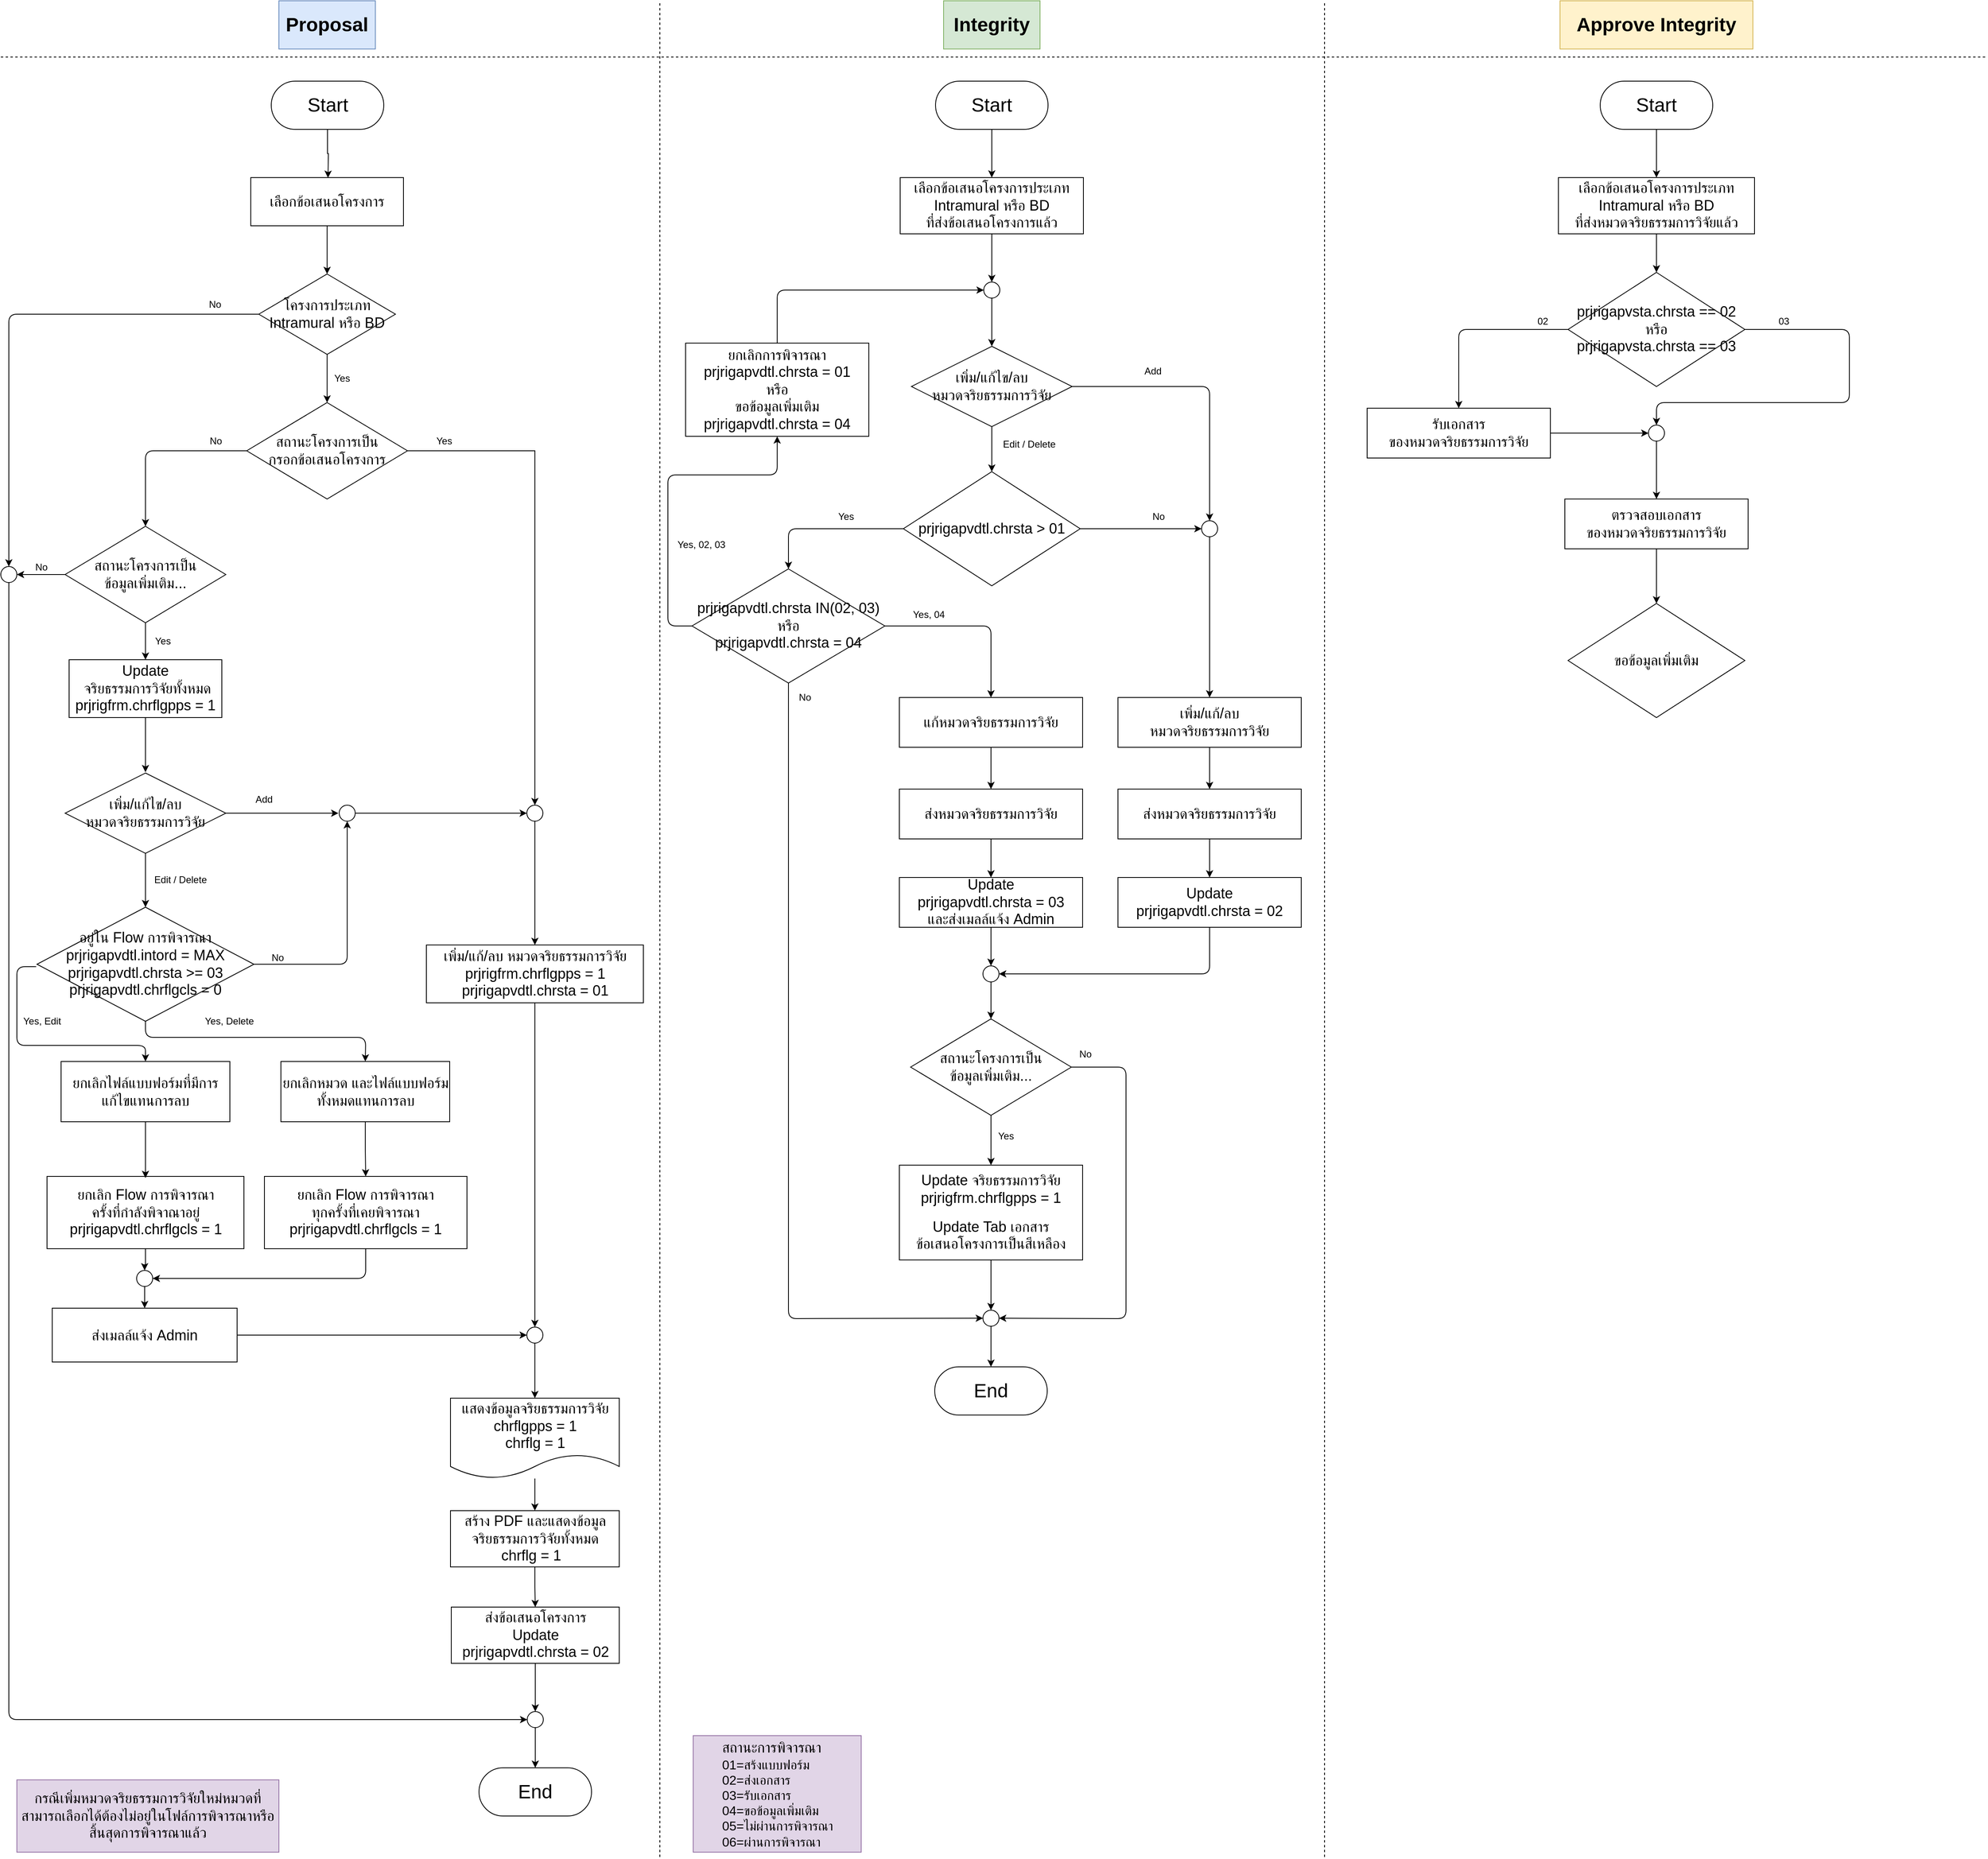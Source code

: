 <mxfile pages="1" version="11.2.5" type="github"><diagram id="XheSabc6A_l0cQ8eEB0v" name="Page-1"><mxGraphModel dx="2500" dy="-290" grid="1" gridSize="10" guides="1" tooltips="1" connect="1" arrows="1" fold="1" page="1" pageScale="1" pageWidth="827" pageHeight="1169" math="0" shadow="0"><root><mxCell id="0"/><mxCell id="1" parent="0"/><mxCell id="-QVgNR0uKfn1cdl9VYep-1" value="&lt;h1&gt;Proposal&lt;/h1&gt;" style="rounded=0;whiteSpace=wrap;html=1;fillColor=#dae8fc;strokeColor=#6c8ebf;" parent="1" vertex="1"><mxGeometry x="-474" y="1180" width="120" height="60" as="geometry"/></mxCell><mxCell id="-QVgNR0uKfn1cdl9VYep-3" value="&lt;h1&gt;Integrity&lt;/h1&gt;" style="rounded=0;whiteSpace=wrap;html=1;fillColor=#d5e8d4;strokeColor=#82b366;" parent="1" vertex="1"><mxGeometry x="353" y="1180" width="120" height="60" as="geometry"/></mxCell><mxCell id="-QVgNR0uKfn1cdl9VYep-4" value="" style="endArrow=none;dashed=1;html=1;" parent="1" edge="1"><mxGeometry width="50" height="50" relative="1" as="geometry"><mxPoint x="-820" y="1250" as="sourcePoint"/><mxPoint x="1650" y="1250" as="targetPoint"/></mxGeometry></mxCell><mxCell id="-QVgNR0uKfn1cdl9VYep-5" value="" style="endArrow=none;dashed=1;html=1;" parent="1" edge="1"><mxGeometry width="50" height="50" relative="1" as="geometry"><mxPoint y="3490" as="sourcePoint"/><mxPoint y="1180" as="targetPoint"/></mxGeometry></mxCell><mxCell id="-QVgNR0uKfn1cdl9VYep-10" value="" style="edgeStyle=orthogonalEdgeStyle;rounded=0;orthogonalLoop=1;jettySize=auto;html=1;" parent="1" source="-QVgNR0uKfn1cdl9VYep-6" edge="1"><mxGeometry relative="1" as="geometry"><mxPoint x="-412.941" y="1400.329" as="targetPoint"/></mxGeometry></mxCell><mxCell id="-QVgNR0uKfn1cdl9VYep-6" value="&lt;font style=&quot;font-size: 24px&quot;&gt;Start&lt;/font&gt;" style="rounded=1;whiteSpace=wrap;html=1;arcSize=50;" parent="1" vertex="1"><mxGeometry x="-483.5" y="1280" width="140" height="60" as="geometry"/></mxCell><mxCell id="-QVgNR0uKfn1cdl9VYep-19" value="" style="edgeStyle=orthogonalEdgeStyle;rounded=0;orthogonalLoop=1;jettySize=auto;html=1;" parent="1" source="-QVgNR0uKfn1cdl9VYep-15" target="-QVgNR0uKfn1cdl9VYep-18" edge="1"><mxGeometry relative="1" as="geometry"/></mxCell><mxCell id="-QVgNR0uKfn1cdl9VYep-15" value="&lt;font style=&quot;font-size: 18px&quot;&gt;โครงการประเภท&lt;br&gt;Intramural หรือ BD&lt;/font&gt;" style="rhombus;whiteSpace=wrap;html=1;" parent="1" vertex="1"><mxGeometry x="-499" y="1520" width="170" height="100" as="geometry"/></mxCell><mxCell id="-QVgNR0uKfn1cdl9VYep-17" value="" style="edgeStyle=orthogonalEdgeStyle;rounded=0;orthogonalLoop=1;jettySize=auto;html=1;" parent="1" source="-QVgNR0uKfn1cdl9VYep-16" target="-QVgNR0uKfn1cdl9VYep-15" edge="1"><mxGeometry relative="1" as="geometry"/></mxCell><mxCell id="-QVgNR0uKfn1cdl9VYep-16" value="&lt;font style=&quot;font-size: 18px&quot;&gt;เลือกข้อเสนอโครงการ&lt;/font&gt;" style="rounded=0;whiteSpace=wrap;html=1;" parent="1" vertex="1"><mxGeometry x="-509" y="1400" width="190" height="60" as="geometry"/></mxCell><mxCell id="-QVgNR0uKfn1cdl9VYep-22" value="" style="edgeStyle=orthogonalEdgeStyle;rounded=0;orthogonalLoop=1;jettySize=auto;html=1;entryX=0.5;entryY=0;entryDx=0;entryDy=0;exitX=1;exitY=0.5;exitDx=0;exitDy=0;" parent="1" source="-QVgNR0uKfn1cdl9VYep-18" target="-QVgNR0uKfn1cdl9VYep-77" edge="1"><mxGeometry relative="1" as="geometry"><mxPoint x="-414" y="1860" as="targetPoint"/></mxGeometry></mxCell><mxCell id="-QVgNR0uKfn1cdl9VYep-18" value="&lt;font style=&quot;font-size: 18px&quot;&gt;สถานะโครงการเป็น&lt;br&gt;กรอกข้อเสนอโครงการ&lt;br&gt;&lt;/font&gt;" style="rhombus;whiteSpace=wrap;html=1;" parent="1" vertex="1"><mxGeometry x="-514" y="1680" width="200" height="120" as="geometry"/></mxCell><mxCell id="-QVgNR0uKfn1cdl9VYep-20" value="Yes" style="text;html=1;resizable=0;points=[];autosize=1;align=left;verticalAlign=top;spacingTop=-4;" parent="1" vertex="1"><mxGeometry x="-407" y="1640" width="40" height="20" as="geometry"/></mxCell><mxCell id="-QVgNR0uKfn1cdl9VYep-84" value="" style="edgeStyle=orthogonalEdgeStyle;rounded=0;orthogonalLoop=1;jettySize=auto;html=1;entryX=0.5;entryY=0;entryDx=0;entryDy=0;" parent="1" source="-QVgNR0uKfn1cdl9VYep-21" target="-QVgNR0uKfn1cdl9VYep-82" edge="1"><mxGeometry relative="1" as="geometry"><mxPoint x="-155.5" y="2392" as="targetPoint"/></mxGeometry></mxCell><mxCell id="-QVgNR0uKfn1cdl9VYep-21" value="&lt;span style=&quot;font-size: 18px&quot;&gt;เพิ่ม/แก้/ลบ หมวดจริยธรรมการวิจัย&lt;/span&gt;&lt;br&gt;&lt;span style=&quot;font-size: 18px&quot;&gt;prjrigfrm.chrflgpps = 1&lt;/span&gt;&lt;br&gt;&lt;span style=&quot;font-size: 18px&quot;&gt;prjrigapvdtl.chrsta = 01&lt;/span&gt;" style="rounded=0;whiteSpace=wrap;html=1;" parent="1" vertex="1"><mxGeometry x="-290.5" y="2355" width="270" height="72" as="geometry"/></mxCell><mxCell id="-QVgNR0uKfn1cdl9VYep-23" value="Yes" style="text;html=1;resizable=0;points=[];autosize=1;align=left;verticalAlign=top;spacingTop=-4;" parent="1" vertex="1"><mxGeometry x="-280" y="1718" width="40" height="20" as="geometry"/></mxCell><mxCell id="-QVgNR0uKfn1cdl9VYep-49" value="" style="edgeStyle=orthogonalEdgeStyle;rounded=0;orthogonalLoop=1;jettySize=auto;html=1;" parent="1" source="-QVgNR0uKfn1cdl9VYep-24" target="-QVgNR0uKfn1cdl9VYep-46" edge="1"><mxGeometry relative="1" as="geometry"/></mxCell><mxCell id="-QVgNR0uKfn1cdl9VYep-24" value="&lt;span style=&quot;font-size: 18px&quot;&gt;สร้าง PDF และแสดงข้อมูล&lt;br&gt;จริยธรรมการวิจัยทั้งหมด&lt;br&gt;chrflg = 1&amp;nbsp;&amp;nbsp;&lt;/span&gt;&lt;span style=&quot;font-size: 18px&quot;&gt;&lt;br&gt;&lt;/span&gt;" style="rounded=0;whiteSpace=wrap;html=1;" parent="1" vertex="1"><mxGeometry x="-260.5" y="3059" width="210" height="70" as="geometry"/></mxCell><mxCell id="-QVgNR0uKfn1cdl9VYep-32" value="" style="edgeStyle=orthogonalEdgeStyle;rounded=0;orthogonalLoop=1;jettySize=auto;html=1;" parent="1" source="-QVgNR0uKfn1cdl9VYep-27" target="-QVgNR0uKfn1cdl9VYep-31" edge="1"><mxGeometry relative="1" as="geometry"/></mxCell><mxCell id="-QVgNR0uKfn1cdl9VYep-36" value="" style="edgeStyle=orthogonalEdgeStyle;rounded=0;orthogonalLoop=1;jettySize=auto;html=1;" parent="1" source="-QVgNR0uKfn1cdl9VYep-27" target="-QVgNR0uKfn1cdl9VYep-33" edge="1"><mxGeometry relative="1" as="geometry"/></mxCell><mxCell id="-QVgNR0uKfn1cdl9VYep-27" value="&lt;font style=&quot;font-size: 18px&quot;&gt;สถานะโครงการเป็น&lt;br&gt;ข้อมูลเพิ่มเติม...&lt;br&gt;&lt;/font&gt;" style="rhombus;whiteSpace=wrap;html=1;" parent="1" vertex="1"><mxGeometry x="-740" y="1834" width="200" height="120" as="geometry"/></mxCell><mxCell id="-QVgNR0uKfn1cdl9VYep-29" value="" style="endArrow=classic;html=1;exitX=0;exitY=0.5;exitDx=0;exitDy=0;entryX=0.5;entryY=0;entryDx=0;entryDy=0;" parent="1" source="-QVgNR0uKfn1cdl9VYep-18" target="-QVgNR0uKfn1cdl9VYep-27" edge="1"><mxGeometry width="50" height="50" relative="1" as="geometry"><mxPoint x="-520" y="1740" as="sourcePoint"/><mxPoint x="-770" y="2350" as="targetPoint"/><Array as="points"><mxPoint x="-640" y="1740"/></Array></mxGeometry></mxCell><mxCell id="-QVgNR0uKfn1cdl9VYep-30" value="No" style="text;html=1;resizable=0;points=[];autosize=1;align=left;verticalAlign=top;spacingTop=-4;" parent="1" vertex="1"><mxGeometry x="-562" y="1718" width="30" height="20" as="geometry"/></mxCell><mxCell id="-QVgNR0uKfn1cdl9VYep-56" value="" style="edgeStyle=orthogonalEdgeStyle;rounded=0;orthogonalLoop=1;jettySize=auto;html=1;" parent="1" source="-QVgNR0uKfn1cdl9VYep-31" edge="1"><mxGeometry relative="1" as="geometry"><mxPoint x="-640" y="2140" as="targetPoint"/></mxGeometry></mxCell><mxCell id="-QVgNR0uKfn1cdl9VYep-31" value="&lt;span style=&quot;font-size: 18px&quot;&gt;Update&lt;br&gt;&amp;nbsp;จริยธรรมการวิจัยทั้งหมด&lt;br&gt;&lt;/span&gt;&lt;span style=&quot;font-size: 18px&quot;&gt;prjrigfrm.&lt;/span&gt;&lt;span style=&quot;font-size: 18px&quot;&gt;chrflgpps = 1&lt;/span&gt;&lt;span style=&quot;font-size: 18px&quot;&gt;&lt;br&gt;&lt;/span&gt;" style="rounded=0;whiteSpace=wrap;html=1;" parent="1" vertex="1"><mxGeometry x="-735" y="2000" width="190" height="72" as="geometry"/></mxCell><mxCell id="-QVgNR0uKfn1cdl9VYep-33" value="" style="ellipse;whiteSpace=wrap;html=1;aspect=fixed;" parent="1" vertex="1"><mxGeometry x="-820" y="1884" width="20" height="20" as="geometry"/></mxCell><mxCell id="-QVgNR0uKfn1cdl9VYep-34" value="" style="endArrow=classic;html=1;exitX=0;exitY=0.5;exitDx=0;exitDy=0;entryX=0.5;entryY=0;entryDx=0;entryDy=0;" parent="1" source="-QVgNR0uKfn1cdl9VYep-15" target="-QVgNR0uKfn1cdl9VYep-33" edge="1"><mxGeometry width="50" height="50" relative="1" as="geometry"><mxPoint x="-750" y="1685" as="sourcePoint"/><mxPoint x="-700" y="1635" as="targetPoint"/><Array as="points"><mxPoint x="-810" y="1570"/></Array></mxGeometry></mxCell><mxCell id="-QVgNR0uKfn1cdl9VYep-35" value="No" style="text;html=1;resizable=0;points=[];autosize=1;align=left;verticalAlign=top;spacingTop=-4;" parent="1" vertex="1"><mxGeometry x="-563" y="1548" width="30" height="20" as="geometry"/></mxCell><mxCell id="-QVgNR0uKfn1cdl9VYep-37" value="No" style="text;html=1;resizable=0;points=[];autosize=1;align=left;verticalAlign=top;spacingTop=-4;" parent="1" vertex="1"><mxGeometry x="-779" y="1875" width="30" height="20" as="geometry"/></mxCell><mxCell id="-QVgNR0uKfn1cdl9VYep-45" value="Yes" style="text;html=1;resizable=0;points=[];autosize=1;align=left;verticalAlign=top;spacingTop=-4;" parent="1" vertex="1"><mxGeometry x="-630" y="1967" width="40" height="20" as="geometry"/></mxCell><mxCell id="-QVgNR0uKfn1cdl9VYep-51" value="" style="edgeStyle=orthogonalEdgeStyle;rounded=0;orthogonalLoop=1;jettySize=auto;html=1;entryX=0.5;entryY=0;entryDx=0;entryDy=0;" parent="1" source="-QVgNR0uKfn1cdl9VYep-46" target="-QVgNR0uKfn1cdl9VYep-52" edge="1"><mxGeometry relative="1" as="geometry"><mxPoint x="-156.5" y="3309" as="targetPoint"/></mxGeometry></mxCell><mxCell id="-QVgNR0uKfn1cdl9VYep-46" value="&lt;span style=&quot;font-size: 18px&quot;&gt;ส่งข้อเสนอโครงการ&lt;br&gt;&lt;/span&gt;&lt;span style=&quot;font-size: 18px&quot;&gt;Update &lt;br&gt;prjrigapvdtl.&lt;/span&gt;&lt;span style=&quot;font-size: 18px&quot;&gt;chrsta = 02&lt;/span&gt;&lt;span style=&quot;font-size: 18px&quot;&gt;&lt;br&gt;&lt;/span&gt;" style="rounded=0;whiteSpace=wrap;html=1;" parent="1" vertex="1"><mxGeometry x="-259.5" y="3179" width="209" height="70" as="geometry"/></mxCell><mxCell id="-QVgNR0uKfn1cdl9VYep-48" value="" style="edgeStyle=orthogonalEdgeStyle;rounded=0;orthogonalLoop=1;jettySize=auto;html=1;" parent="1" source="-QVgNR0uKfn1cdl9VYep-47" target="-QVgNR0uKfn1cdl9VYep-24" edge="1"><mxGeometry relative="1" as="geometry"/></mxCell><mxCell id="-QVgNR0uKfn1cdl9VYep-47" value="&lt;font style=&quot;font-size: 18px&quot;&gt;&lt;font&gt;แสดงข้อมูลจริยธรรมการวิจัย&lt;br&gt;&lt;/font&gt;chrflgpps = 1&lt;br&gt;chrflg = 1&lt;/font&gt;" style="shape=document;whiteSpace=wrap;html=1;boundedLbl=1;" parent="1" vertex="1"><mxGeometry x="-260.5" y="2919" width="210" height="100" as="geometry"/></mxCell><mxCell id="-QVgNR0uKfn1cdl9VYep-50" value="&lt;font style=&quot;font-size: 24px&quot;&gt;End&lt;/font&gt;" style="rounded=1;whiteSpace=wrap;html=1;arcSize=50;" parent="1" vertex="1"><mxGeometry x="-225" y="3379" width="140" height="60" as="geometry"/></mxCell><mxCell id="-QVgNR0uKfn1cdl9VYep-53" value="" style="edgeStyle=orthogonalEdgeStyle;rounded=0;orthogonalLoop=1;jettySize=auto;html=1;" parent="1" source="-QVgNR0uKfn1cdl9VYep-52" target="-QVgNR0uKfn1cdl9VYep-50" edge="1"><mxGeometry relative="1" as="geometry"/></mxCell><mxCell id="-QVgNR0uKfn1cdl9VYep-52" value="" style="ellipse;whiteSpace=wrap;html=1;aspect=fixed;" parent="1" vertex="1"><mxGeometry x="-165" y="3309" width="20" height="20" as="geometry"/></mxCell><mxCell id="-QVgNR0uKfn1cdl9VYep-59" value="" style="edgeStyle=orthogonalEdgeStyle;rounded=0;orthogonalLoop=1;jettySize=auto;html=1;" parent="1" source="-QVgNR0uKfn1cdl9VYep-57" edge="1"><mxGeometry relative="1" as="geometry"><mxPoint x="-640" y="2308" as="targetPoint"/></mxGeometry></mxCell><mxCell id="-QVgNR0uKfn1cdl9VYep-79" value="" style="edgeStyle=orthogonalEdgeStyle;rounded=0;orthogonalLoop=1;jettySize=auto;html=1;" parent="1" source="-QVgNR0uKfn1cdl9VYep-57" edge="1"><mxGeometry relative="1" as="geometry"><mxPoint x="-400" y="2191" as="targetPoint"/></mxGeometry></mxCell><mxCell id="-QVgNR0uKfn1cdl9VYep-57" value="&lt;font style=&quot;font-size: 18px&quot;&gt;เพิ่ม/แก้ไข/ลบ &lt;br&gt;หมวดจริยธรรมการวิจัย&lt;br&gt;&lt;/font&gt;" style="rhombus;whiteSpace=wrap;html=1;" parent="1" vertex="1"><mxGeometry x="-740" y="2141" width="200" height="100" as="geometry"/></mxCell><mxCell id="-QVgNR0uKfn1cdl9VYep-60" value="Edit / Delete" style="text;html=1;resizable=0;points=[];autosize=1;align=left;verticalAlign=top;spacingTop=-4;" parent="1" vertex="1"><mxGeometry x="-631" y="2264" width="80" height="20" as="geometry"/></mxCell><mxCell id="-QVgNR0uKfn1cdl9VYep-61" value="&lt;font style=&quot;font-size: 18px&quot;&gt;อยู่ใน Flow การพิจารณา&lt;br&gt;prjrigapvdtl.intord = MAX&lt;br&gt;prjrigapvdtl.chrsta &amp;gt;= 03&lt;br&gt;prjrigapvdtl.chrflgcls = 0&lt;br&gt;&lt;/font&gt;" style="rhombus;whiteSpace=wrap;html=1;" parent="1" vertex="1"><mxGeometry x="-775" y="2308" width="270" height="142" as="geometry"/></mxCell><mxCell id="-QVgNR0uKfn1cdl9VYep-62" value="&lt;span style=&quot;font-size: 18px&quot;&gt;ยกเลิกไฟล์แบบฟอร์มที่มีการแก้ไขแทนการลบ&lt;br&gt;&lt;/span&gt;" style="rounded=0;whiteSpace=wrap;html=1;" parent="1" vertex="1"><mxGeometry x="-745" y="2500" width="210" height="75" as="geometry"/></mxCell><mxCell id="0qX_IZORo3dHoUo4TGGO-122" value="" style="edgeStyle=orthogonalEdgeStyle;rounded=0;orthogonalLoop=1;jettySize=auto;html=1;entryX=0.5;entryY=0;entryDx=0;entryDy=0;" parent="1" source="-QVgNR0uKfn1cdl9VYep-64" target="0qX_IZORo3dHoUo4TGGO-119" edge="1"><mxGeometry relative="1" as="geometry"><mxPoint x="-640" y="2813" as="targetPoint"/></mxGeometry></mxCell><mxCell id="-QVgNR0uKfn1cdl9VYep-64" value="&lt;span style=&quot;font-size: 18px&quot;&gt;ยกเลิก Flow การพิจารณา&lt;br&gt;ครั้งที่กำลังพิจาณาอยู่&lt;br&gt;&lt;/span&gt;&lt;font style=&quot;font-size: 18px&quot;&gt;prjrigapvdtl&lt;/font&gt;&lt;span style=&quot;font-size: 18px&quot;&gt;.chrflgcls = 1&lt;/span&gt;&lt;span style=&quot;font-size: 18px&quot;&gt;&lt;br&gt;&lt;/span&gt;" style="rounded=0;whiteSpace=wrap;html=1;" parent="1" vertex="1"><mxGeometry x="-762.5" y="2643" width="245" height="90" as="geometry"/></mxCell><mxCell id="-QVgNR0uKfn1cdl9VYep-69" value="Yes, Edit" style="text;html=1;resizable=0;points=[];autosize=1;align=left;verticalAlign=top;spacingTop=-4;" parent="1" vertex="1"><mxGeometry x="-794" y="2440" width="60" height="20" as="geometry"/></mxCell><mxCell id="-QVgNR0uKfn1cdl9VYep-74" value="" style="edgeStyle=orthogonalEdgeStyle;rounded=0;orthogonalLoop=1;jettySize=auto;html=1;entryX=0.5;entryY=0;entryDx=0;entryDy=0;" parent="1" source="-QVgNR0uKfn1cdl9VYep-70" target="0qX_IZORo3dHoUo4TGGO-116" edge="1"><mxGeometry relative="1" as="geometry"><mxPoint x="-387.5" y="2635" as="targetPoint"/></mxGeometry></mxCell><mxCell id="-QVgNR0uKfn1cdl9VYep-70" value="&lt;span style=&quot;font-size: 18px&quot;&gt;ยกเลิกหมวด และไฟล์แบบฟอร์มทั้งหมดแทนการลบ&lt;br&gt;&lt;/span&gt;" style="rounded=0;whiteSpace=wrap;html=1;" parent="1" vertex="1"><mxGeometry x="-471.5" y="2500" width="210" height="75" as="geometry"/></mxCell><mxCell id="-QVgNR0uKfn1cdl9VYep-71" value="" style="endArrow=classic;html=1;exitX=0.5;exitY=1;exitDx=0;exitDy=0;entryX=0.5;entryY=0;entryDx=0;entryDy=0;" parent="1" source="-QVgNR0uKfn1cdl9VYep-61" target="-QVgNR0uKfn1cdl9VYep-70" edge="1"><mxGeometry width="50" height="50" relative="1" as="geometry"><mxPoint x="-139.5" y="2525" as="sourcePoint"/><mxPoint x="-89.5" y="2475" as="targetPoint"/><Array as="points"><mxPoint x="-640" y="2470"/><mxPoint x="-366" y="2470"/></Array></mxGeometry></mxCell><mxCell id="-QVgNR0uKfn1cdl9VYep-72" value="Yes, Delete" style="text;html=1;resizable=0;points=[];autosize=1;align=left;verticalAlign=top;spacingTop=-4;" parent="1" vertex="1"><mxGeometry x="-568" y="2440" width="80" height="20" as="geometry"/></mxCell><mxCell id="-QVgNR0uKfn1cdl9VYep-76" value="" style="endArrow=classic;html=1;exitX=0.5;exitY=1;exitDx=0;exitDy=0;" parent="1" source="-QVgNR0uKfn1cdl9VYep-62" edge="1"><mxGeometry width="50" height="50" relative="1" as="geometry"><mxPoint x="-573" y="2685" as="sourcePoint"/><mxPoint x="-640" y="2645" as="targetPoint"/><Array as="points"><mxPoint x="-640" y="2645"/></Array></mxGeometry></mxCell><mxCell id="-QVgNR0uKfn1cdl9VYep-77" value="" style="ellipse;whiteSpace=wrap;html=1;aspect=fixed;" parent="1" vertex="1"><mxGeometry x="-165.5" y="2181" width="20" height="20" as="geometry"/></mxCell><mxCell id="-QVgNR0uKfn1cdl9VYep-81" value="Add" style="text;html=1;resizable=0;points=[];autosize=1;align=left;verticalAlign=top;spacingTop=-4;" parent="1" vertex="1"><mxGeometry x="-505" y="2164" width="40" height="20" as="geometry"/></mxCell><mxCell id="-QVgNR0uKfn1cdl9VYep-87" value="" style="edgeStyle=orthogonalEdgeStyle;rounded=0;orthogonalLoop=1;jettySize=auto;html=1;" parent="1" source="-QVgNR0uKfn1cdl9VYep-82" target="-QVgNR0uKfn1cdl9VYep-47" edge="1"><mxGeometry relative="1" as="geometry"/></mxCell><mxCell id="-QVgNR0uKfn1cdl9VYep-82" value="" style="ellipse;whiteSpace=wrap;html=1;aspect=fixed;" parent="1" vertex="1"><mxGeometry x="-165.5" y="2830.5" width="20" height="20" as="geometry"/></mxCell><mxCell id="-QVgNR0uKfn1cdl9VYep-90" value="" style="endArrow=classic;html=1;entryX=0.5;entryY=0;entryDx=0;entryDy=0;" parent="1" target="-QVgNR0uKfn1cdl9VYep-62" edge="1"><mxGeometry width="50" height="50" relative="1" as="geometry"><mxPoint x="-776" y="2382" as="sourcePoint"/><mxPoint x="-685" y="2645" as="targetPoint"/><Array as="points"><mxPoint x="-800" y="2382"/><mxPoint x="-800" y="2480"/><mxPoint x="-640" y="2480"/></Array></mxGeometry></mxCell><mxCell id="-QVgNR0uKfn1cdl9VYep-92" value="" style="ellipse;whiteSpace=wrap;html=1;aspect=fixed;" parent="1" vertex="1"><mxGeometry x="-399" y="2181" width="20" height="20" as="geometry"/></mxCell><mxCell id="-QVgNR0uKfn1cdl9VYep-93" value="" style="endArrow=classic;html=1;exitX=1;exitY=0.5;exitDx=0;exitDy=0;entryX=0.5;entryY=1;entryDx=0;entryDy=0;" parent="1" source="-QVgNR0uKfn1cdl9VYep-61" target="-QVgNR0uKfn1cdl9VYep-92" edge="1"><mxGeometry width="50" height="50" relative="1" as="geometry"><mxPoint x="-250" y="2610" as="sourcePoint"/><mxPoint x="-200" y="2560" as="targetPoint"/><Array as="points"><mxPoint x="-389" y="2379"/></Array></mxGeometry></mxCell><mxCell id="-QVgNR0uKfn1cdl9VYep-94" value="" style="endArrow=classic;html=1;exitX=1;exitY=0.5;exitDx=0;exitDy=0;entryX=0;entryY=0.5;entryDx=0;entryDy=0;" parent="1" source="-QVgNR0uKfn1cdl9VYep-92" target="-QVgNR0uKfn1cdl9VYep-77" edge="1"><mxGeometry width="50" height="50" relative="1" as="geometry"><mxPoint x="-319" y="2061" as="sourcePoint"/><mxPoint x="-269" y="2011" as="targetPoint"/></mxGeometry></mxCell><mxCell id="-QVgNR0uKfn1cdl9VYep-95" value="No" style="text;html=1;resizable=0;points=[];autosize=1;align=left;verticalAlign=top;spacingTop=-4;" parent="1" vertex="1"><mxGeometry x="-485" y="2361" width="30" height="20" as="geometry"/></mxCell><mxCell id="0qX_IZORo3dHoUo4TGGO-3" value="" style="edgeStyle=orthogonalEdgeStyle;rounded=0;orthogonalLoop=1;jettySize=auto;html=1;" parent="1" source="0qX_IZORo3dHoUo4TGGO-1" target="0qX_IZORo3dHoUo4TGGO-2" edge="1"><mxGeometry relative="1" as="geometry"/></mxCell><mxCell id="0qX_IZORo3dHoUo4TGGO-1" value="&lt;font style=&quot;font-size: 24px&quot;&gt;Start&lt;/font&gt;" style="rounded=1;whiteSpace=wrap;html=1;arcSize=50;" parent="1" vertex="1"><mxGeometry x="343" y="1280" width="140" height="60" as="geometry"/></mxCell><mxCell id="0qX_IZORo3dHoUo4TGGO-5" value="" style="edgeStyle=orthogonalEdgeStyle;rounded=0;orthogonalLoop=1;jettySize=auto;html=1;exitX=0.5;exitY=1;exitDx=0;exitDy=0;entryX=0.5;entryY=0;entryDx=0;entryDy=0;" parent="1" source="0qX_IZORo3dHoUo4TGGO-67" target="0qX_IZORo3dHoUo4TGGO-17" edge="1"><mxGeometry relative="1" as="geometry"><mxPoint x="413" y="1530" as="sourcePoint"/><mxPoint x="413" y="1570" as="targetPoint"/></mxGeometry></mxCell><mxCell id="0qX_IZORo3dHoUo4TGGO-2" value="&lt;font style=&quot;font-size: 18px&quot;&gt;เลือกข้อเสนอโครงการ&lt;/font&gt;&lt;span style=&quot;font-size: 18px&quot;&gt;ประเภท&lt;/span&gt;&lt;br style=&quot;font-size: 18px&quot;&gt;&lt;span style=&quot;font-size: 18px&quot;&gt;Intramural หรือ BD&lt;br&gt;ที่ส่งข้อเสนอโครงการแล้ว&lt;br&gt;&lt;/span&gt;" style="rounded=0;whiteSpace=wrap;html=1;" parent="1" vertex="1"><mxGeometry x="299" y="1400" width="228" height="70" as="geometry"/></mxCell><mxCell id="0qX_IZORo3dHoUo4TGGO-10" value="" style="edgeStyle=orthogonalEdgeStyle;rounded=0;orthogonalLoop=1;jettySize=auto;html=1;" parent="1" source="0qX_IZORo3dHoUo4TGGO-17" target="0qX_IZORo3dHoUo4TGGO-9" edge="1"><mxGeometry relative="1" as="geometry"/></mxCell><mxCell id="0qX_IZORo3dHoUo4TGGO-54" value="" style="edgeStyle=orthogonalEdgeStyle;rounded=0;orthogonalLoop=1;jettySize=auto;html=1;entryX=0;entryY=0.5;entryDx=0;entryDy=0;exitX=1;exitY=0.5;exitDx=0;exitDy=0;" parent="1" source="0qX_IZORo3dHoUo4TGGO-9" target="0qX_IZORo3dHoUo4TGGO-52" edge="1"><mxGeometry relative="1" as="geometry"><mxPoint x="565" y="1834" as="sourcePoint"/><mxPoint x="670" y="1834" as="targetPoint"/></mxGeometry></mxCell><mxCell id="0qX_IZORo3dHoUo4TGGO-9" value="&lt;font style=&quot;font-size: 18px&quot;&gt;prjrigapvdtl.chrsta &amp;gt; 01&lt;br&gt;&lt;/font&gt;" style="rhombus;whiteSpace=wrap;html=1;" parent="1" vertex="1"><mxGeometry x="303" y="1766" width="220" height="142" as="geometry"/></mxCell><mxCell id="0qX_IZORo3dHoUo4TGGO-16" value="Yes" style="text;html=1;resizable=0;points=[];autosize=1;align=left;verticalAlign=top;spacingTop=-4;" parent="1" vertex="1"><mxGeometry x="220" y="1812" width="40" height="20" as="geometry"/></mxCell><mxCell id="0qX_IZORo3dHoUo4TGGO-17" value="&lt;font style=&quot;font-size: 18px&quot;&gt;เพิ่ม/แก้ไข/ลบ &lt;br&gt;หมวดจริยธรรมการวิจัย&lt;br&gt;&lt;/font&gt;" style="rhombus;whiteSpace=wrap;html=1;" parent="1" vertex="1"><mxGeometry x="313" y="1610" width="200" height="100" as="geometry"/></mxCell><mxCell id="0qX_IZORo3dHoUo4TGGO-20" value="Edit / Delete" style="text;html=1;resizable=0;points=[];autosize=1;align=left;verticalAlign=top;spacingTop=-4;" parent="1" vertex="1"><mxGeometry x="425" y="1722" width="80" height="20" as="geometry"/></mxCell><mxCell id="0qX_IZORo3dHoUo4TGGO-83" value="" style="edgeStyle=orthogonalEdgeStyle;rounded=0;orthogonalLoop=1;jettySize=auto;html=1;" parent="1" source="0qX_IZORo3dHoUo4TGGO-21" target="0qX_IZORo3dHoUo4TGGO-82" edge="1"><mxGeometry relative="1" as="geometry"/></mxCell><mxCell id="0qX_IZORo3dHoUo4TGGO-21" value="&lt;span style=&quot;font-size: 18px&quot;&gt;เพิ่ม/แก้/ลบ &lt;br&gt;หมวดจริยธรรมการวิจัย&lt;/span&gt;&lt;br&gt;" style="rounded=0;whiteSpace=wrap;html=1;" parent="1" vertex="1"><mxGeometry x="570" y="2047" width="228" height="62" as="geometry"/></mxCell><mxCell id="0qX_IZORo3dHoUo4TGGO-23" value="" style="endArrow=classic;html=1;entryX=0.5;entryY=0;entryDx=0;entryDy=0;" parent="1" target="0qX_IZORo3dHoUo4TGGO-52" edge="1"><mxGeometry width="50" height="50" relative="1" as="geometry"><mxPoint x="513" y="1660" as="sourcePoint"/><mxPoint x="684" y="1820" as="targetPoint"/><Array as="points"><mxPoint x="684" y="1660"/></Array></mxGeometry></mxCell><mxCell id="0qX_IZORo3dHoUo4TGGO-26" value="Add" style="text;html=1;resizable=0;points=[];autosize=1;align=left;verticalAlign=top;spacingTop=-4;" parent="1" vertex="1"><mxGeometry x="601" y="1631" width="40" height="20" as="geometry"/></mxCell><mxCell id="0qX_IZORo3dHoUo4TGGO-27" value="No" style="text;html=1;resizable=0;points=[];autosize=1;align=left;verticalAlign=top;spacingTop=-4;" parent="1" vertex="1"><mxGeometry x="611" y="1812" width="30" height="20" as="geometry"/></mxCell><mxCell id="0qX_IZORo3dHoUo4TGGO-45" value="" style="edgeStyle=orthogonalEdgeStyle;rounded=0;orthogonalLoop=1;jettySize=auto;html=1;" parent="1" source="0qX_IZORo3dHoUo4TGGO-30" target="0qX_IZORo3dHoUo4TGGO-37" edge="1"><mxGeometry relative="1" as="geometry"/></mxCell><mxCell id="0qX_IZORo3dHoUo4TGGO-30" value="&lt;font style=&quot;font-size: 18px&quot;&gt;สถานะโครงการเป็น&lt;br&gt;ข้อมูลเพิ่มเติม...&lt;br&gt;&lt;/font&gt;" style="rhombus;whiteSpace=wrap;html=1;" parent="1" vertex="1"><mxGeometry x="312" y="2447" width="200" height="120" as="geometry"/></mxCell><mxCell id="0qX_IZORo3dHoUo4TGGO-37" value="&lt;span style=&quot;font-size: 18px&quot;&gt;Update จริยธรรมการวิจัย&lt;br&gt;&lt;/span&gt;&lt;span style=&quot;font-size: 18px&quot;&gt;prjrigfrm.&lt;/span&gt;&lt;span style=&quot;font-size: 18px&quot;&gt;chrflgpps = 1&lt;br&gt;&lt;/span&gt;&lt;br&gt;&lt;span style=&quot;font-size: 18px&quot;&gt;Update Tab เอกสาร&lt;br&gt;ข้อเสนอโครงการเป็นสีเหลือง&lt;/span&gt;" style="rounded=0;whiteSpace=wrap;html=1;" parent="1" vertex="1"><mxGeometry x="298" y="2629" width="228" height="118" as="geometry"/></mxCell><mxCell id="0qX_IZORo3dHoUo4TGGO-44" value="" style="edgeStyle=orthogonalEdgeStyle;rounded=0;orthogonalLoop=1;jettySize=auto;html=1;exitX=0.5;exitY=1;exitDx=0;exitDy=0;" parent="1" source="0qX_IZORo3dHoUo4TGGO-84" target="0qX_IZORo3dHoUo4TGGO-30" edge="1"><mxGeometry relative="1" as="geometry"><mxPoint x="417" y="2423" as="sourcePoint"/></mxGeometry></mxCell><mxCell id="0qX_IZORo3dHoUo4TGGO-46" value="Yes" style="text;html=1;resizable=0;points=[];autosize=1;align=left;verticalAlign=top;spacingTop=-4;" parent="1" vertex="1"><mxGeometry x="419" y="2583" width="40" height="20" as="geometry"/></mxCell><mxCell id="0qX_IZORo3dHoUo4TGGO-93" value="" style="edgeStyle=orthogonalEdgeStyle;rounded=0;orthogonalLoop=1;jettySize=auto;html=1;" parent="1" source="0qX_IZORo3dHoUo4TGGO-48" target="0qX_IZORo3dHoUo4TGGO-92" edge="1"><mxGeometry relative="1" as="geometry"/></mxCell><mxCell id="0qX_IZORo3dHoUo4TGGO-48" value="" style="ellipse;whiteSpace=wrap;html=1;aspect=fixed;" parent="1" vertex="1"><mxGeometry x="402" y="2809.5" width="20" height="20" as="geometry"/></mxCell><mxCell id="0qX_IZORo3dHoUo4TGGO-49" value="" style="edgeStyle=orthogonalEdgeStyle;rounded=0;orthogonalLoop=1;jettySize=auto;html=1;" parent="1" source="0qX_IZORo3dHoUo4TGGO-37" target="0qX_IZORo3dHoUo4TGGO-48" edge="1"><mxGeometry relative="1" as="geometry"><mxPoint x="412" y="2747" as="sourcePoint"/><mxPoint x="412" y="2825" as="targetPoint"/></mxGeometry></mxCell><mxCell id="0qX_IZORo3dHoUo4TGGO-50" value="" style="endArrow=classic;html=1;exitX=1;exitY=0.5;exitDx=0;exitDy=0;entryX=1;entryY=0.5;entryDx=0;entryDy=0;" parent="1" source="0qX_IZORo3dHoUo4TGGO-30" target="0qX_IZORo3dHoUo4TGGO-48" edge="1"><mxGeometry width="50" height="50" relative="1" as="geometry"><mxPoint x="602" y="2557" as="sourcePoint"/><mxPoint x="512" y="2873.5" as="targetPoint"/><Array as="points"><mxPoint x="580" y="2507"/><mxPoint x="580" y="2820"/></Array></mxGeometry></mxCell><mxCell id="0qX_IZORo3dHoUo4TGGO-51" value="No" style="text;html=1;resizable=0;points=[];autosize=1;align=left;verticalAlign=top;spacingTop=-4;" parent="1" vertex="1"><mxGeometry x="520" y="2481" width="30" height="20" as="geometry"/></mxCell><mxCell id="0qX_IZORo3dHoUo4TGGO-57" value="" style="edgeStyle=orthogonalEdgeStyle;rounded=0;orthogonalLoop=1;jettySize=auto;html=1;entryX=0.5;entryY=0;entryDx=0;entryDy=0;" parent="1" source="0qX_IZORo3dHoUo4TGGO-52" target="0qX_IZORo3dHoUo4TGGO-21" edge="1"><mxGeometry relative="1" as="geometry"><mxPoint x="725" y="1924" as="targetPoint"/></mxGeometry></mxCell><mxCell id="0qX_IZORo3dHoUo4TGGO-52" value="" style="ellipse;whiteSpace=wrap;html=1;aspect=fixed;" parent="1" vertex="1"><mxGeometry x="674" y="1827" width="20" height="20" as="geometry"/></mxCell><mxCell id="0qX_IZORo3dHoUo4TGGO-58" value="" style="endArrow=classic;html=1;exitX=0;exitY=0.5;exitDx=0;exitDy=0;entryX=0.5;entryY=0;entryDx=0;entryDy=0;" parent="1" source="0qX_IZORo3dHoUo4TGGO-9" target="0qX_IZORo3dHoUo4TGGO-59" edge="1"><mxGeometry width="50" height="50" relative="1" as="geometry"><mxPoint x="523" y="1670" as="sourcePoint"/><mxPoint x="164" y="1952" as="targetPoint"/><Array as="points"><mxPoint x="160" y="1837"/></Array></mxGeometry></mxCell><mxCell id="0qX_IZORo3dHoUo4TGGO-59" value="&lt;font style=&quot;font-size: 18px&quot;&gt;prjrigapvdtl.chrsta IN(02, 03)&lt;br&gt;หรือ&lt;br&gt;prjrigapvdtl.chrsta = 04&lt;br&gt;&lt;/font&gt;" style="rhombus;whiteSpace=wrap;html=1;" parent="1" vertex="1"><mxGeometry x="40" y="1887" width="240" height="142" as="geometry"/></mxCell><mxCell id="0qX_IZORo3dHoUo4TGGO-61" value="&lt;span style=&quot;font-size: 18px&quot;&gt;ยกเลิกการพิจารณา&lt;br&gt;&lt;/span&gt;&lt;span style=&quot;font-size: 18px&quot;&gt;prjrigapvdtl.chrsta = 01&lt;/span&gt;&lt;span style=&quot;font-size: 18px&quot;&gt;&lt;br&gt;หรือ&lt;br&gt;ขอข้อมูลเพิ่มเติม&lt;br&gt;&lt;/span&gt;&lt;span style=&quot;font-size: 18px&quot;&gt;prjrigapvdtl.chrsta = 04&lt;/span&gt;&lt;span style=&quot;font-size: 18px&quot;&gt;&lt;br&gt;&lt;/span&gt;" style="rounded=0;whiteSpace=wrap;html=1;" parent="1" vertex="1"><mxGeometry x="32" y="1606" width="228" height="116" as="geometry"/></mxCell><mxCell id="0qX_IZORo3dHoUo4TGGO-63" value="Yes, 02, 03" style="text;html=1;resizable=0;points=[];autosize=1;align=left;verticalAlign=top;spacingTop=-4;" parent="1" vertex="1"><mxGeometry x="20" y="1847" width="80" height="20" as="geometry"/></mxCell><mxCell id="0qX_IZORo3dHoUo4TGGO-67" value="" style="ellipse;whiteSpace=wrap;html=1;aspect=fixed;" parent="1" vertex="1"><mxGeometry x="403" y="1530" width="20" height="20" as="geometry"/></mxCell><mxCell id="0qX_IZORo3dHoUo4TGGO-68" value="" style="edgeStyle=orthogonalEdgeStyle;rounded=0;orthogonalLoop=1;jettySize=auto;html=1;exitX=0.5;exitY=1;exitDx=0;exitDy=0;entryX=0.5;entryY=0;entryDx=0;entryDy=0;" parent="1" source="0qX_IZORo3dHoUo4TGGO-2" target="0qX_IZORo3dHoUo4TGGO-67" edge="1"><mxGeometry relative="1" as="geometry"><mxPoint x="413" y="1470" as="sourcePoint"/><mxPoint x="413" y="1610" as="targetPoint"/></mxGeometry></mxCell><mxCell id="0qX_IZORo3dHoUo4TGGO-69" value="" style="endArrow=classic;html=1;exitX=0;exitY=0.5;exitDx=0;exitDy=0;entryX=0.5;entryY=1;entryDx=0;entryDy=0;" parent="1" source="0qX_IZORo3dHoUo4TGGO-59" target="0qX_IZORo3dHoUo4TGGO-61" edge="1"><mxGeometry width="50" height="50" relative="1" as="geometry"><mxPoint x="523" y="1670" as="sourcePoint"/><mxPoint x="652" y="1837" as="targetPoint"/><Array as="points"><mxPoint x="10" y="1958"/><mxPoint x="10" y="1770"/><mxPoint x="146" y="1770"/></Array></mxGeometry></mxCell><mxCell id="0qX_IZORo3dHoUo4TGGO-70" value="" style="endArrow=classic;html=1;exitX=0.5;exitY=0;exitDx=0;exitDy=0;entryX=0;entryY=0.5;entryDx=0;entryDy=0;" parent="1" source="0qX_IZORo3dHoUo4TGGO-61" target="0qX_IZORo3dHoUo4TGGO-67" edge="1"><mxGeometry width="50" height="50" relative="1" as="geometry"><mxPoint x="533" y="1680" as="sourcePoint"/><mxPoint x="662" y="1847" as="targetPoint"/><Array as="points"><mxPoint x="146" y="1540"/></Array></mxGeometry></mxCell><mxCell id="0qX_IZORo3dHoUo4TGGO-78" value="" style="edgeStyle=orthogonalEdgeStyle;rounded=0;orthogonalLoop=1;jettySize=auto;html=1;" parent="1" source="0qX_IZORo3dHoUo4TGGO-71" target="0qX_IZORo3dHoUo4TGGO-77" edge="1"><mxGeometry relative="1" as="geometry"/></mxCell><mxCell id="0qX_IZORo3dHoUo4TGGO-71" value="&lt;span style=&quot;font-size: 18px&quot;&gt;แก้หมวดจริยธรรมการวิจัย&lt;/span&gt;" style="rounded=0;whiteSpace=wrap;html=1;" parent="1" vertex="1"><mxGeometry x="298" y="2047" width="228" height="62" as="geometry"/></mxCell><mxCell id="0qX_IZORo3dHoUo4TGGO-73" value="" style="endArrow=classic;html=1;exitX=1;exitY=0.5;exitDx=0;exitDy=0;entryX=0.5;entryY=0;entryDx=0;entryDy=0;" parent="1" source="0qX_IZORo3dHoUo4TGGO-59" target="0qX_IZORo3dHoUo4TGGO-71" edge="1"><mxGeometry width="50" height="50" relative="1" as="geometry"><mxPoint x="523" y="1670" as="sourcePoint"/><mxPoint x="652" y="1837" as="targetPoint"/><Array as="points"><mxPoint x="412" y="1958"/></Array></mxGeometry></mxCell><mxCell id="0qX_IZORo3dHoUo4TGGO-74" value="Yes, 04" style="text;html=1;resizable=0;points=[];autosize=1;align=left;verticalAlign=top;spacingTop=-4;" parent="1" vertex="1"><mxGeometry x="313" y="1934" width="60" height="20" as="geometry"/></mxCell><mxCell id="0qX_IZORo3dHoUo4TGGO-88" value="" style="edgeStyle=orthogonalEdgeStyle;rounded=0;orthogonalLoop=1;jettySize=auto;html=1;entryX=0.5;entryY=0;entryDx=0;entryDy=0;" parent="1" source="0qX_IZORo3dHoUo4TGGO-75" target="0qX_IZORo3dHoUo4TGGO-84" edge="1"><mxGeometry relative="1" as="geometry"><mxPoint x="412" y="2413" as="targetPoint"/></mxGeometry></mxCell><mxCell id="0qX_IZORo3dHoUo4TGGO-75" value="&lt;span style=&quot;font-size: 18px&quot;&gt;Update&lt;br&gt;&lt;/span&gt;&lt;span style=&quot;font-size: 18px&quot;&gt;prjrigapvdtl.chrsta = 03&lt;/span&gt;&lt;br&gt;&lt;span style=&quot;font-size: 18px&quot;&gt;และส่งเมลล์แจ้ง Admin&lt;/span&gt;&lt;span style=&quot;font-size: 18px&quot;&gt;&lt;br&gt;&lt;/span&gt;" style="rounded=0;whiteSpace=wrap;html=1;" parent="1" vertex="1"><mxGeometry x="298" y="2271" width="228" height="62" as="geometry"/></mxCell><mxCell id="0qX_IZORo3dHoUo4TGGO-79" value="" style="edgeStyle=orthogonalEdgeStyle;rounded=0;orthogonalLoop=1;jettySize=auto;html=1;" parent="1" source="0qX_IZORo3dHoUo4TGGO-77" target="0qX_IZORo3dHoUo4TGGO-75" edge="1"><mxGeometry relative="1" as="geometry"/></mxCell><mxCell id="0qX_IZORo3dHoUo4TGGO-77" value="&lt;span style=&quot;font-size: 18px&quot;&gt;ส่งหมวดจริยธรรมการวิจัย&lt;/span&gt;" style="rounded=0;whiteSpace=wrap;html=1;" parent="1" vertex="1"><mxGeometry x="298" y="2161" width="228" height="62" as="geometry"/></mxCell><mxCell id="0qX_IZORo3dHoUo4TGGO-80" value="&lt;span style=&quot;font-size: 18px&quot;&gt;Update&lt;br&gt;&lt;/span&gt;&lt;span style=&quot;font-size: 18px&quot;&gt;prjrigapvdtl.chrsta = 02&lt;/span&gt;&lt;span style=&quot;font-size: 18px&quot;&gt;&lt;br&gt;&lt;/span&gt;" style="rounded=0;whiteSpace=wrap;html=1;" parent="1" vertex="1"><mxGeometry x="570" y="2271" width="228" height="62" as="geometry"/></mxCell><mxCell id="0qX_IZORo3dHoUo4TGGO-81" value="" style="edgeStyle=orthogonalEdgeStyle;rounded=0;orthogonalLoop=1;jettySize=auto;html=1;" parent="1" source="0qX_IZORo3dHoUo4TGGO-82" target="0qX_IZORo3dHoUo4TGGO-80" edge="1"><mxGeometry relative="1" as="geometry"/></mxCell><mxCell id="0qX_IZORo3dHoUo4TGGO-82" value="&lt;span style=&quot;font-size: 18px&quot;&gt;ส่งหมวดจริยธรรมการวิจัย&lt;/span&gt;" style="rounded=0;whiteSpace=wrap;html=1;" parent="1" vertex="1"><mxGeometry x="570" y="2161" width="228" height="62" as="geometry"/></mxCell><mxCell id="0qX_IZORo3dHoUo4TGGO-84" value="" style="ellipse;whiteSpace=wrap;html=1;aspect=fixed;" parent="1" vertex="1"><mxGeometry x="402" y="2381" width="20" height="20" as="geometry"/></mxCell><mxCell id="0qX_IZORo3dHoUo4TGGO-89" value="" style="endArrow=classic;html=1;exitX=0.5;exitY=1;exitDx=0;exitDy=0;entryX=1;entryY=0.5;entryDx=0;entryDy=0;" parent="1" source="0qX_IZORo3dHoUo4TGGO-80" target="0qX_IZORo3dHoUo4TGGO-84" edge="1"><mxGeometry width="50" height="50" relative="1" as="geometry"><mxPoint x="294" y="1968" as="sourcePoint"/><mxPoint x="422" y="2057" as="targetPoint"/><Array as="points"><mxPoint x="684" y="2391"/></Array></mxGeometry></mxCell><mxCell id="0qX_IZORo3dHoUo4TGGO-90" value="" style="endArrow=classic;html=1;entryX=0;entryY=0.5;entryDx=0;entryDy=0;" parent="1" target="0qX_IZORo3dHoUo4TGGO-48" edge="1"><mxGeometry width="50" height="50" relative="1" as="geometry"><mxPoint x="160" y="2029" as="sourcePoint"/><mxPoint x="422" y="2057" as="targetPoint"/><Array as="points"><mxPoint x="160" y="2640"/><mxPoint x="160" y="2820"/></Array></mxGeometry></mxCell><mxCell id="0qX_IZORo3dHoUo4TGGO-91" value="No" style="text;html=1;resizable=0;points=[];autosize=1;align=left;verticalAlign=top;spacingTop=-4;" parent="1" vertex="1"><mxGeometry x="171" y="2037" width="30" height="20" as="geometry"/></mxCell><mxCell id="0qX_IZORo3dHoUo4TGGO-92" value="&lt;font style=&quot;font-size: 24px&quot;&gt;End&lt;/font&gt;" style="rounded=1;whiteSpace=wrap;html=1;arcSize=50;" parent="1" vertex="1"><mxGeometry x="342" y="2880" width="140" height="60" as="geometry"/></mxCell><mxCell id="0qX_IZORo3dHoUo4TGGO-95" value="&lt;div style=&quot;text-align: left ; white-space: nowrap&quot;&gt;&lt;font style=&quot;font-size: 18px&quot;&gt;สถานะการพิจารณา&lt;/font&gt;&lt;/div&gt;&lt;div style=&quot;text-align: left ; white-space: nowrap&quot;&gt;&lt;font size=&quot;3&quot;&gt;01=สร้งแบบฟอร์ม&lt;/font&gt;&lt;/div&gt;&lt;div style=&quot;text-align: left ; white-space: nowrap&quot;&gt;&lt;font size=&quot;3&quot;&gt;02=ส่งเอกสาร&lt;/font&gt;&lt;/div&gt;&lt;div style=&quot;text-align: left ; white-space: nowrap&quot;&gt;&lt;font size=&quot;3&quot;&gt;03=รับเอกสาร&lt;/font&gt;&lt;/div&gt;&lt;div style=&quot;text-align: left ; white-space: nowrap&quot;&gt;&lt;font size=&quot;3&quot;&gt;04=ขอข้อมูลเพิ่มเติม&lt;/font&gt;&lt;/div&gt;&lt;div style=&quot;text-align: left ; white-space: nowrap&quot;&gt;&lt;font size=&quot;3&quot;&gt;05=ไม่ผ่านการพิจารณา&lt;/font&gt;&lt;/div&gt;&lt;div style=&quot;text-align: left ; white-space: nowrap&quot;&gt;&lt;font size=&quot;3&quot;&gt;06=ผ่านการพิจารณา&lt;/font&gt;&lt;/div&gt;" style="rounded=0;whiteSpace=wrap;html=1;fillColor=#e1d5e7;strokeColor=#9673a6;" parent="1" vertex="1"><mxGeometry x="41.5" y="3339" width="209" height="145" as="geometry"/></mxCell><mxCell id="0qX_IZORo3dHoUo4TGGO-96" value="&lt;h1&gt;Approve Integrity&lt;/h1&gt;" style="rounded=0;whiteSpace=wrap;html=1;fillColor=#fff2cc;strokeColor=#d6b656;" parent="1" vertex="1"><mxGeometry x="1120" y="1180" width="240" height="60" as="geometry"/></mxCell><mxCell id="0qX_IZORo3dHoUo4TGGO-97" value="" style="endArrow=none;dashed=1;html=1;" parent="1" edge="1"><mxGeometry width="50" height="50" relative="1" as="geometry"><mxPoint x="827" y="3490" as="sourcePoint"/><mxPoint x="827" y="1180" as="targetPoint"/></mxGeometry></mxCell><mxCell id="0qX_IZORo3dHoUo4TGGO-100" value="" style="edgeStyle=orthogonalEdgeStyle;rounded=0;orthogonalLoop=1;jettySize=auto;html=1;" parent="1" source="0qX_IZORo3dHoUo4TGGO-98" target="0qX_IZORo3dHoUo4TGGO-99" edge="1"><mxGeometry relative="1" as="geometry"/></mxCell><mxCell id="0qX_IZORo3dHoUo4TGGO-98" value="&lt;font style=&quot;font-size: 24px&quot;&gt;Start&lt;/font&gt;" style="rounded=1;whiteSpace=wrap;html=1;arcSize=50;" parent="1" vertex="1"><mxGeometry x="1170" y="1280" width="140" height="60" as="geometry"/></mxCell><mxCell id="0qX_IZORo3dHoUo4TGGO-102" value="" style="edgeStyle=orthogonalEdgeStyle;rounded=0;orthogonalLoop=1;jettySize=auto;html=1;" parent="1" source="0qX_IZORo3dHoUo4TGGO-99" target="0qX_IZORo3dHoUo4TGGO-101" edge="1"><mxGeometry relative="1" as="geometry"/></mxCell><mxCell id="0qX_IZORo3dHoUo4TGGO-99" value="&lt;font style=&quot;font-size: 18px&quot;&gt;เลือกข้อเสนอโครงการ&lt;/font&gt;&lt;span style=&quot;font-size: 18px&quot;&gt;ประเภท&lt;/span&gt;&lt;br style=&quot;font-size: 18px&quot;&gt;&lt;span style=&quot;font-size: 18px&quot;&gt;Intramural หรือ BD&lt;br&gt;ที่ส่งหมวดจริยธรรมการวิจัยแล้ว&lt;br&gt;&lt;/span&gt;" style="rounded=0;whiteSpace=wrap;html=1;" parent="1" vertex="1"><mxGeometry x="1118" y="1400" width="244" height="70" as="geometry"/></mxCell><mxCell id="0qX_IZORo3dHoUo4TGGO-101" value="&lt;font style=&quot;font-size: 18px&quot;&gt;prjrigapvsta.chrsta == 02&lt;br&gt;หรือ&lt;br&gt;prjrigapvsta.chrsta == 03&lt;br&gt;&lt;/font&gt;" style="rhombus;whiteSpace=wrap;html=1;" parent="1" vertex="1"><mxGeometry x="1130" y="1518" width="220" height="142" as="geometry"/></mxCell><mxCell id="0qX_IZORo3dHoUo4TGGO-110" value="" style="edgeStyle=orthogonalEdgeStyle;rounded=0;orthogonalLoop=1;jettySize=auto;html=1;entryX=0;entryY=0.5;entryDx=0;entryDy=0;" parent="1" source="0qX_IZORo3dHoUo4TGGO-103" target="0qX_IZORo3dHoUo4TGGO-108" edge="1"><mxGeometry relative="1" as="geometry"><mxPoint x="1188" y="1718" as="targetPoint"/></mxGeometry></mxCell><mxCell id="0qX_IZORo3dHoUo4TGGO-103" value="&lt;span style=&quot;font-size: 18px&quot;&gt;รับเอกสาร&lt;br&gt;ของหมวดจริยธรรมการวิจัย&lt;br&gt;&lt;/span&gt;" style="rounded=0;whiteSpace=wrap;html=1;" parent="1" vertex="1"><mxGeometry x="880" y="1687" width="228" height="62" as="geometry"/></mxCell><mxCell id="0qX_IZORo3dHoUo4TGGO-104" value="" style="endArrow=classic;html=1;entryX=0.5;entryY=0;entryDx=0;entryDy=0;exitX=0;exitY=0.5;exitDx=0;exitDy=0;" parent="1" source="0qX_IZORo3dHoUo4TGGO-101" target="0qX_IZORo3dHoUo4TGGO-103" edge="1"><mxGeometry width="50" height="50" relative="1" as="geometry"><mxPoint x="523" y="1670" as="sourcePoint"/><mxPoint x="694" y="1837" as="targetPoint"/><Array as="points"><mxPoint x="994" y="1589"/></Array></mxGeometry></mxCell><mxCell id="0qX_IZORo3dHoUo4TGGO-105" value="02" style="text;html=1;resizable=0;points=[];autosize=1;align=left;verticalAlign=top;spacingTop=-4;" parent="1" vertex="1"><mxGeometry x="1090" y="1569" width="30" height="20" as="geometry"/></mxCell><mxCell id="0qX_IZORo3dHoUo4TGGO-115" value="" style="edgeStyle=orthogonalEdgeStyle;rounded=0;orthogonalLoop=1;jettySize=auto;html=1;" parent="1" source="0qX_IZORo3dHoUo4TGGO-106" target="0qX_IZORo3dHoUo4TGGO-114" edge="1"><mxGeometry relative="1" as="geometry"/></mxCell><mxCell id="0qX_IZORo3dHoUo4TGGO-106" value="&lt;span style=&quot;font-size: 18px&quot;&gt;ตรวจสอบเอกสาร&lt;br&gt;ของหมวดจริยธรรมการวิจัย&lt;br&gt;&lt;/span&gt;" style="rounded=0;whiteSpace=wrap;html=1;" parent="1" vertex="1"><mxGeometry x="1126" y="1800" width="228" height="62" as="geometry"/></mxCell><mxCell id="0qX_IZORo3dHoUo4TGGO-113" value="" style="edgeStyle=orthogonalEdgeStyle;rounded=0;orthogonalLoop=1;jettySize=auto;html=1;" parent="1" source="0qX_IZORo3dHoUo4TGGO-108" target="0qX_IZORo3dHoUo4TGGO-106" edge="1"><mxGeometry relative="1" as="geometry"/></mxCell><mxCell id="0qX_IZORo3dHoUo4TGGO-108" value="" style="ellipse;whiteSpace=wrap;html=1;aspect=fixed;" parent="1" vertex="1"><mxGeometry x="1230" y="1708" width="20" height="20" as="geometry"/></mxCell><mxCell id="0qX_IZORo3dHoUo4TGGO-111" value="" style="endArrow=classic;html=1;exitX=1;exitY=0.5;exitDx=0;exitDy=0;entryX=0.5;entryY=0;entryDx=0;entryDy=0;" parent="1" source="0qX_IZORo3dHoUo4TGGO-101" target="0qX_IZORo3dHoUo4TGGO-108" edge="1"><mxGeometry width="50" height="50" relative="1" as="geometry"><mxPoint x="1140" y="1599" as="sourcePoint"/><mxPoint x="1240" y="1700" as="targetPoint"/><Array as="points"><mxPoint x="1480" y="1589"/><mxPoint x="1480" y="1680"/><mxPoint x="1240" y="1680"/></Array></mxGeometry></mxCell><mxCell id="0qX_IZORo3dHoUo4TGGO-112" value="03" style="text;html=1;resizable=0;points=[];autosize=1;align=left;verticalAlign=top;spacingTop=-4;" parent="1" vertex="1"><mxGeometry x="1390" y="1569" width="30" height="20" as="geometry"/></mxCell><mxCell id="0qX_IZORo3dHoUo4TGGO-114" value="&lt;font style=&quot;font-size: 18px&quot;&gt;ขอข้อมูลเพิ่มเติม&lt;br&gt;&lt;/font&gt;" style="rhombus;whiteSpace=wrap;html=1;" parent="1" vertex="1"><mxGeometry x="1130" y="1930" width="220" height="142" as="geometry"/></mxCell><mxCell id="0qX_IZORo3dHoUo4TGGO-116" value="&lt;span style=&quot;font-size: 18px&quot;&gt;ยกเลิก Flow การพิจารณา&lt;br&gt;ทุกครั้งที่เคยพิจารณา&lt;br&gt;&lt;/span&gt;&lt;font style=&quot;font-size: 18px&quot;&gt;prjrigapvdtl&lt;/font&gt;&lt;span style=&quot;font-size: 18px&quot;&gt;.chrflgcls = 1&lt;/span&gt;&lt;span style=&quot;font-size: 18px&quot;&gt;&lt;br&gt;&lt;/span&gt;" style="rounded=0;whiteSpace=wrap;html=1;" parent="1" vertex="1"><mxGeometry x="-492" y="2643" width="252" height="90" as="geometry"/></mxCell><mxCell id="0qX_IZORo3dHoUo4TGGO-118" value="" style="endArrow=classic;html=1;entryX=0;entryY=0.5;entryDx=0;entryDy=0;exitX=0.5;exitY=1;exitDx=0;exitDy=0;" parent="1" source="-QVgNR0uKfn1cdl9VYep-33" target="-QVgNR0uKfn1cdl9VYep-52" edge="1"><mxGeometry width="50" height="50" relative="1" as="geometry"><mxPoint x="-766" y="2392" as="sourcePoint"/><mxPoint x="-630" y="2510" as="targetPoint"/><Array as="points"><mxPoint x="-810" y="2500"/><mxPoint x="-810" y="3319"/></Array></mxGeometry></mxCell><mxCell id="0qX_IZORo3dHoUo4TGGO-125" value="" style="edgeStyle=orthogonalEdgeStyle;rounded=0;orthogonalLoop=1;jettySize=auto;html=1;entryX=0.5;entryY=0;entryDx=0;entryDy=0;" parent="1" source="0qX_IZORo3dHoUo4TGGO-119" target="0qX_IZORo3dHoUo4TGGO-124" edge="1"><mxGeometry relative="1" as="geometry"/></mxCell><mxCell id="0qX_IZORo3dHoUo4TGGO-119" value="" style="ellipse;whiteSpace=wrap;html=1;aspect=fixed;" parent="1" vertex="1"><mxGeometry x="-651" y="2760" width="20" height="20" as="geometry"/></mxCell><mxCell id="0qX_IZORo3dHoUo4TGGO-123" value="" style="endArrow=classic;html=1;entryX=1;entryY=0.5;entryDx=0;entryDy=0;exitX=0.5;exitY=1;exitDx=0;exitDy=0;" parent="1" source="0qX_IZORo3dHoUo4TGGO-116" target="0qX_IZORo3dHoUo4TGGO-119" edge="1"><mxGeometry width="50" height="50" relative="1" as="geometry"><mxPoint x="-766" y="2392" as="sourcePoint"/><mxPoint x="-630" y="2510" as="targetPoint"/><Array as="points"><mxPoint x="-366" y="2770"/><mxPoint x="-470" y="2770"/></Array></mxGeometry></mxCell><mxCell id="0qX_IZORo3dHoUo4TGGO-124" value="&lt;span style=&quot;font-size: 18px&quot;&gt;ส่งเมลล์แจ้ง Admin&lt;br&gt;&lt;/span&gt;" style="rounded=0;whiteSpace=wrap;html=1;" parent="1" vertex="1"><mxGeometry x="-756" y="2807" width="230" height="67" as="geometry"/></mxCell><mxCell id="0qX_IZORo3dHoUo4TGGO-126" value="" style="endArrow=classic;html=1;exitX=1;exitY=0.5;exitDx=0;exitDy=0;entryX=0;entryY=0.5;entryDx=0;entryDy=0;" parent="1" source="0qX_IZORo3dHoUo4TGGO-124" target="-QVgNR0uKfn1cdl9VYep-82" edge="1"><mxGeometry width="50" height="50" relative="1" as="geometry"><mxPoint x="-344" y="2905" as="sourcePoint"/><mxPoint x="-294" y="2855" as="targetPoint"/></mxGeometry></mxCell><mxCell id="0qX_IZORo3dHoUo4TGGO-128" value="" style="edgeStyle=orthogonalEdgeStyle;rounded=0;orthogonalLoop=1;jettySize=auto;html=1;exitX=0.5;exitY=1;exitDx=0;exitDy=0;" parent="1" source="-QVgNR0uKfn1cdl9VYep-77" target="-QVgNR0uKfn1cdl9VYep-21" edge="1"><mxGeometry relative="1" as="geometry"><mxPoint x="-155.143" y="2346" as="sourcePoint"/></mxGeometry></mxCell><mxCell id="0qX_IZORo3dHoUo4TGGO-137" value="&lt;span style=&quot;text-align: left&quot;&gt;&lt;font style=&quot;font-size: 18px&quot;&gt;กรณีเพิ่มหมวดจริยธรรมการวิจัยใหม่หมวดที่สามารถเลือกได้ต้องไม่อยู่ในโฟล์การพิจารณาหรือสิ้นสุดการพิจารณาแล้ว&lt;/font&gt;&lt;/span&gt;" style="rounded=0;whiteSpace=wrap;html=1;fillColor=#e1d5e7;strokeColor=#9673a6;" parent="1" vertex="1"><mxGeometry x="-800" y="3394" width="326" height="90" as="geometry"/></mxCell></root></mxGraphModel></diagram></mxfile>